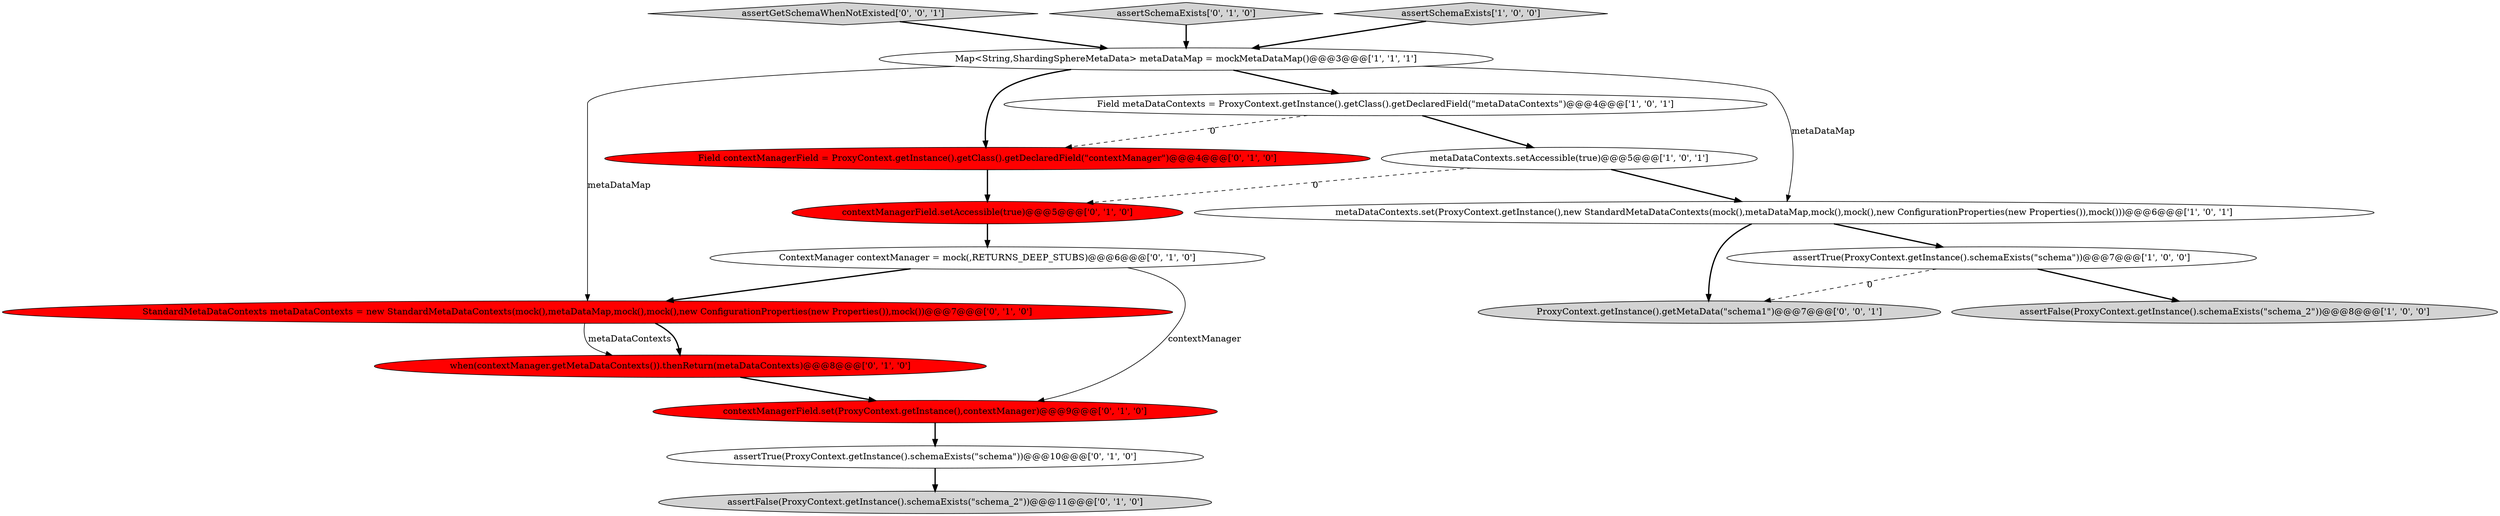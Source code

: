 digraph {
10 [style = filled, label = "StandardMetaDataContexts metaDataContexts = new StandardMetaDataContexts(mock(),metaDataMap,mock(),mock(),new ConfigurationProperties(new Properties()),mock())@@@7@@@['0', '1', '0']", fillcolor = red, shape = ellipse image = "AAA1AAABBB2BBB"];
1 [style = filled, label = "assertFalse(ProxyContext.getInstance().schemaExists(\"schema_2\"))@@@8@@@['1', '0', '0']", fillcolor = lightgray, shape = ellipse image = "AAA0AAABBB1BBB"];
12 [style = filled, label = "assertTrue(ProxyContext.getInstance().schemaExists(\"schema\"))@@@10@@@['0', '1', '0']", fillcolor = white, shape = ellipse image = "AAA0AAABBB2BBB"];
13 [style = filled, label = "contextManagerField.setAccessible(true)@@@5@@@['0', '1', '0']", fillcolor = red, shape = ellipse image = "AAA1AAABBB2BBB"];
14 [style = filled, label = "Field contextManagerField = ProxyContext.getInstance().getClass().getDeclaredField(\"contextManager\")@@@4@@@['0', '1', '0']", fillcolor = red, shape = ellipse image = "AAA1AAABBB2BBB"];
16 [style = filled, label = "ProxyContext.getInstance().getMetaData(\"schema1\")@@@7@@@['0', '0', '1']", fillcolor = lightgray, shape = ellipse image = "AAA0AAABBB3BBB"];
7 [style = filled, label = "ContextManager contextManager = mock(,RETURNS_DEEP_STUBS)@@@6@@@['0', '1', '0']", fillcolor = white, shape = ellipse image = "AAA0AAABBB2BBB"];
0 [style = filled, label = "Map<String,ShardingSphereMetaData> metaDataMap = mockMetaDataMap()@@@3@@@['1', '1', '1']", fillcolor = white, shape = ellipse image = "AAA0AAABBB1BBB"];
6 [style = filled, label = "assertTrue(ProxyContext.getInstance().schemaExists(\"schema\"))@@@7@@@['1', '0', '0']", fillcolor = white, shape = ellipse image = "AAA0AAABBB1BBB"];
17 [style = filled, label = "assertGetSchemaWhenNotExisted['0', '0', '1']", fillcolor = lightgray, shape = diamond image = "AAA0AAABBB3BBB"];
9 [style = filled, label = "assertFalse(ProxyContext.getInstance().schemaExists(\"schema_2\"))@@@11@@@['0', '1', '0']", fillcolor = lightgray, shape = ellipse image = "AAA0AAABBB2BBB"];
11 [style = filled, label = "when(contextManager.getMetaDataContexts()).thenReturn(metaDataContexts)@@@8@@@['0', '1', '0']", fillcolor = red, shape = ellipse image = "AAA1AAABBB2BBB"];
8 [style = filled, label = "assertSchemaExists['0', '1', '0']", fillcolor = lightgray, shape = diamond image = "AAA0AAABBB2BBB"];
4 [style = filled, label = "metaDataContexts.setAccessible(true)@@@5@@@['1', '0', '1']", fillcolor = white, shape = ellipse image = "AAA0AAABBB1BBB"];
3 [style = filled, label = "Field metaDataContexts = ProxyContext.getInstance().getClass().getDeclaredField(\"metaDataContexts\")@@@4@@@['1', '0', '1']", fillcolor = white, shape = ellipse image = "AAA0AAABBB1BBB"];
2 [style = filled, label = "metaDataContexts.set(ProxyContext.getInstance(),new StandardMetaDataContexts(mock(),metaDataMap,mock(),mock(),new ConfigurationProperties(new Properties()),mock()))@@@6@@@['1', '0', '1']", fillcolor = white, shape = ellipse image = "AAA0AAABBB1BBB"];
15 [style = filled, label = "contextManagerField.set(ProxyContext.getInstance(),contextManager)@@@9@@@['0', '1', '0']", fillcolor = red, shape = ellipse image = "AAA1AAABBB2BBB"];
5 [style = filled, label = "assertSchemaExists['1', '0', '0']", fillcolor = lightgray, shape = diamond image = "AAA0AAABBB1BBB"];
0->3 [style = bold, label=""];
10->11 [style = solid, label="metaDataContexts"];
7->10 [style = bold, label=""];
2->6 [style = bold, label=""];
4->2 [style = bold, label=""];
12->9 [style = bold, label=""];
3->4 [style = bold, label=""];
11->15 [style = bold, label=""];
0->2 [style = solid, label="metaDataMap"];
7->15 [style = solid, label="contextManager"];
8->0 [style = bold, label=""];
6->1 [style = bold, label=""];
0->14 [style = bold, label=""];
6->16 [style = dashed, label="0"];
17->0 [style = bold, label=""];
5->0 [style = bold, label=""];
13->7 [style = bold, label=""];
0->10 [style = solid, label="metaDataMap"];
15->12 [style = bold, label=""];
14->13 [style = bold, label=""];
3->14 [style = dashed, label="0"];
4->13 [style = dashed, label="0"];
10->11 [style = bold, label=""];
2->16 [style = bold, label=""];
}
